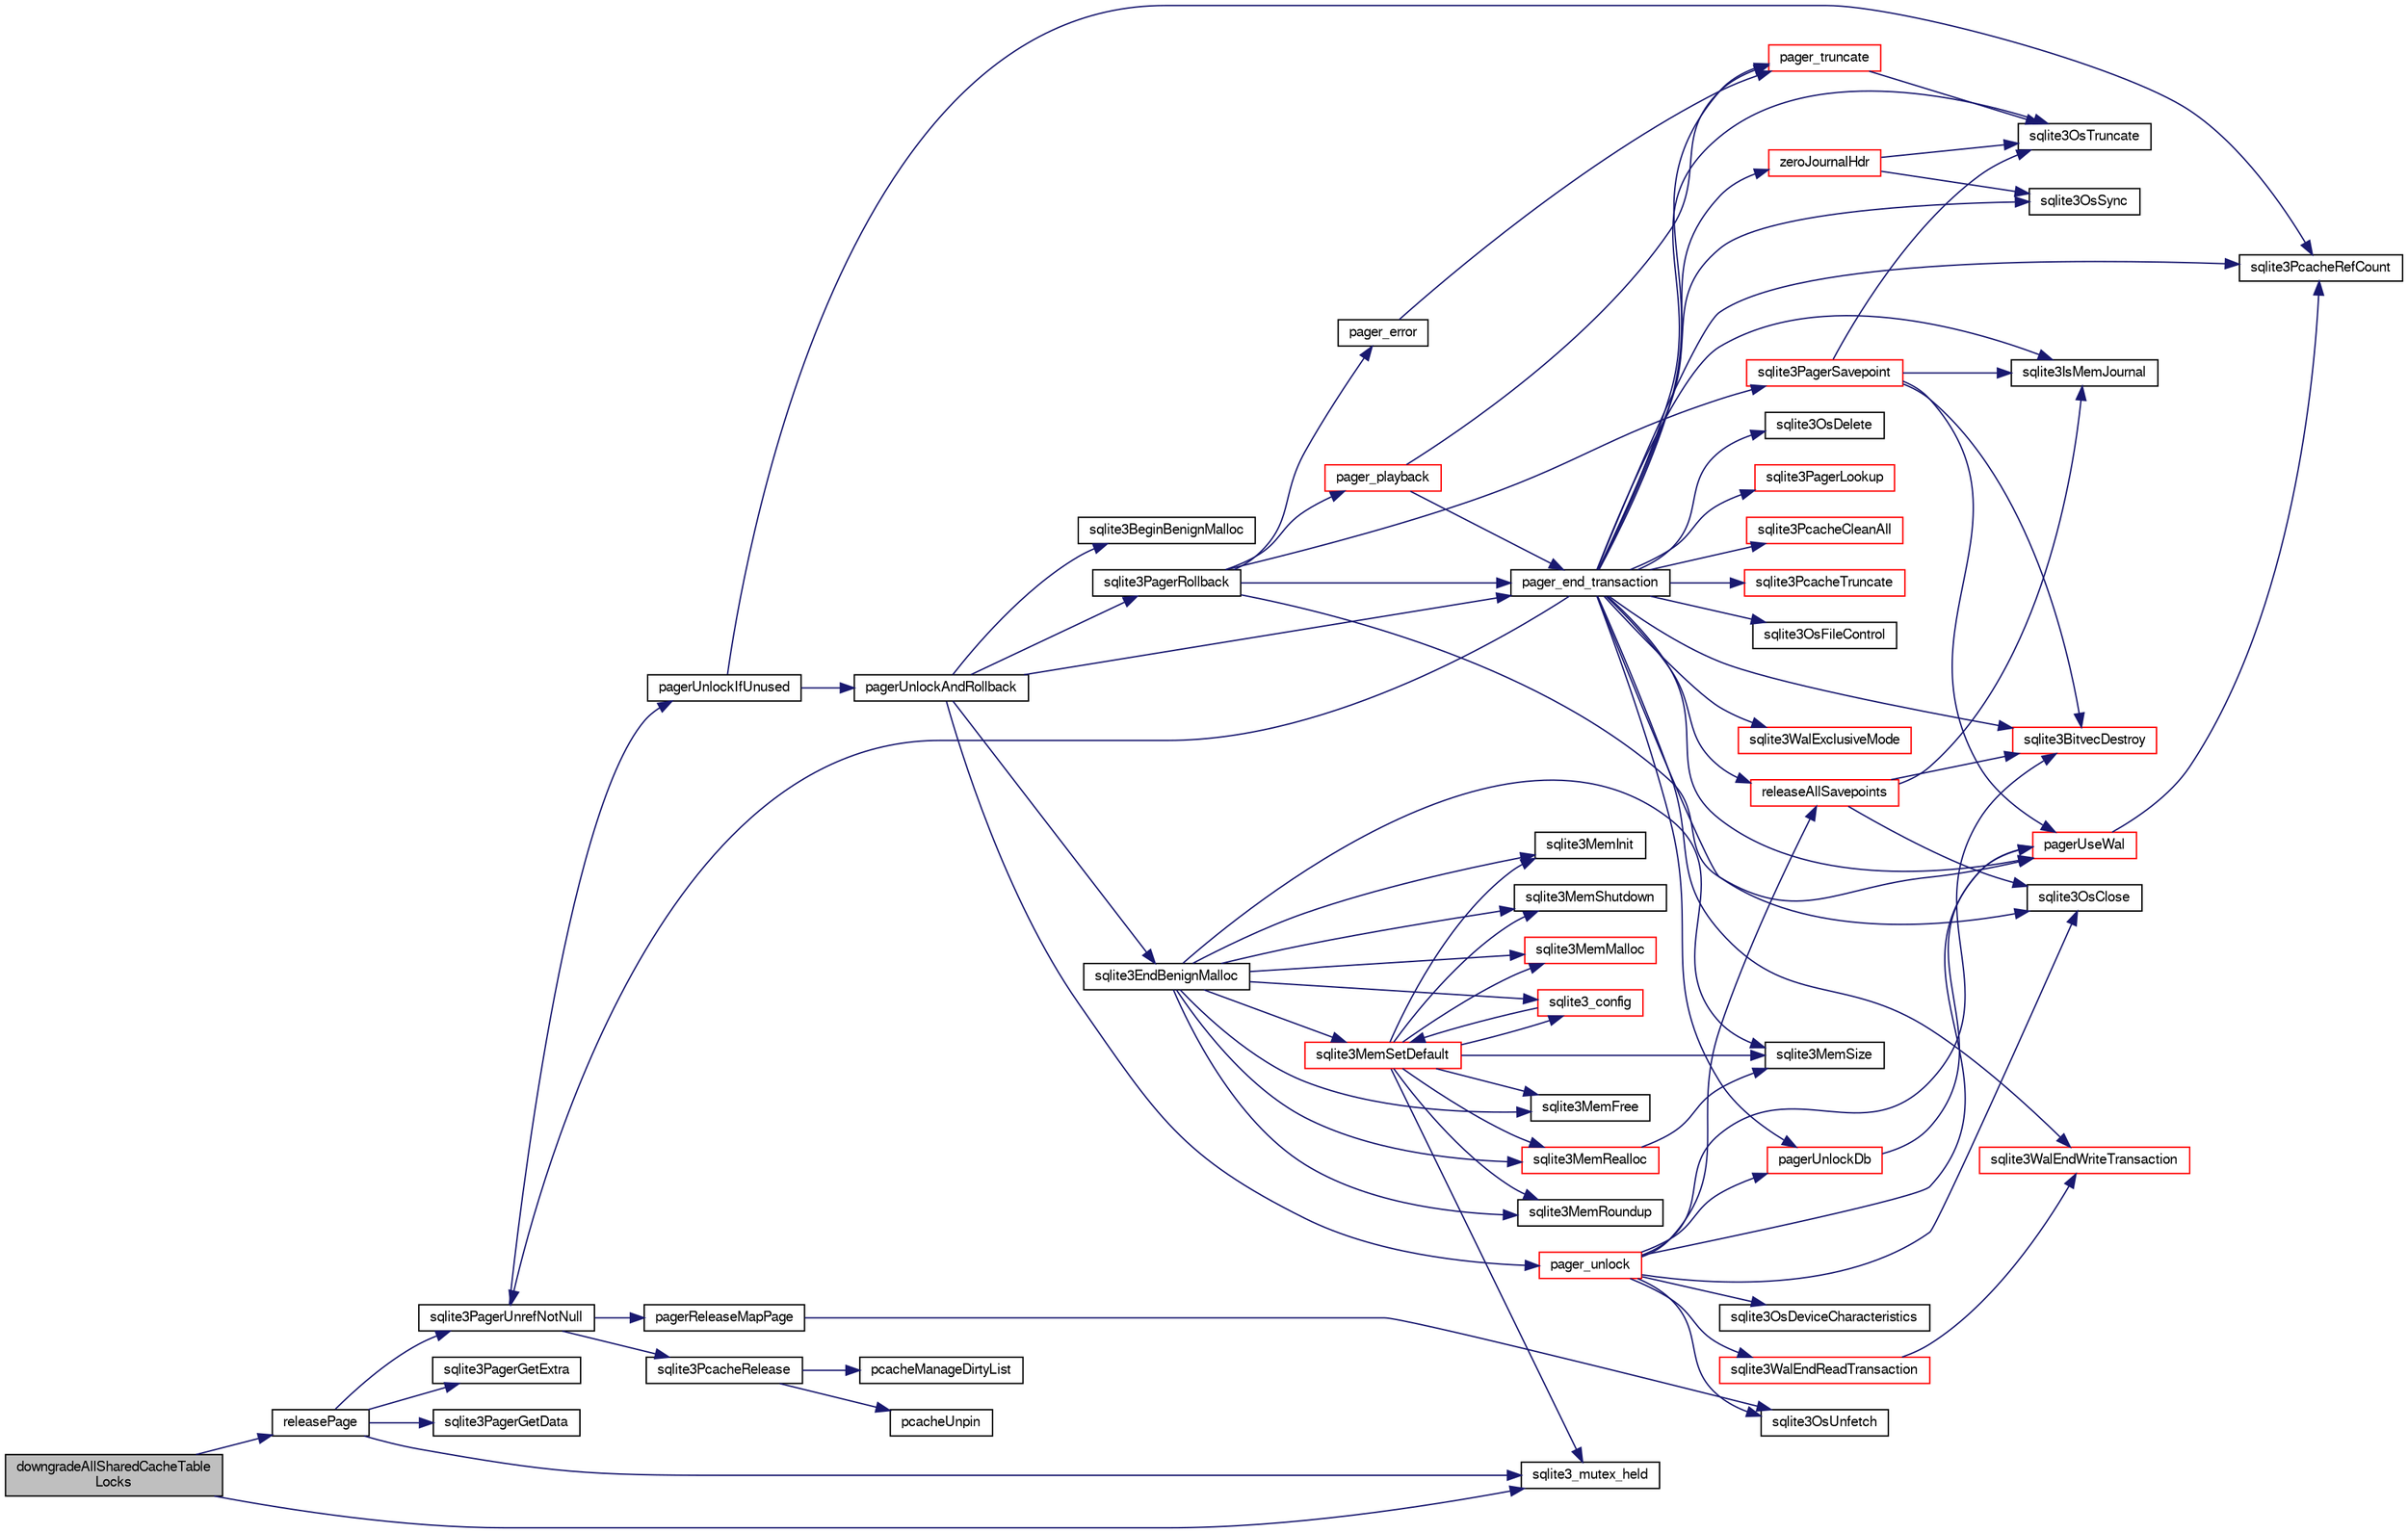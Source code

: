 digraph "downgradeAllSharedCacheTableLocks"
{
  edge [fontname="FreeSans",fontsize="10",labelfontname="FreeSans",labelfontsize="10"];
  node [fontname="FreeSans",fontsize="10",shape=record];
  rankdir="LR";
  Node91023 [label="downgradeAllSharedCacheTable\lLocks",height=0.2,width=0.4,color="black", fillcolor="grey75", style="filled", fontcolor="black"];
  Node91023 -> Node91024 [color="midnightblue",fontsize="10",style="solid",fontname="FreeSans"];
  Node91024 [label="releasePage",height=0.2,width=0.4,color="black", fillcolor="white", style="filled",URL="$sqlite3_8c.html#a92c6fb14f9bcf117440c35116c26d6c4"];
  Node91024 -> Node91025 [color="midnightblue",fontsize="10",style="solid",fontname="FreeSans"];
  Node91025 [label="sqlite3PagerGetExtra",height=0.2,width=0.4,color="black", fillcolor="white", style="filled",URL="$sqlite3_8c.html#a48e879a6d20f06f27390973ab8d59bd7"];
  Node91024 -> Node91026 [color="midnightblue",fontsize="10",style="solid",fontname="FreeSans"];
  Node91026 [label="sqlite3PagerGetData",height=0.2,width=0.4,color="black", fillcolor="white", style="filled",URL="$sqlite3_8c.html#a9dd340e56fb4b7fad4df339595b8d8a2"];
  Node91024 -> Node91027 [color="midnightblue",fontsize="10",style="solid",fontname="FreeSans"];
  Node91027 [label="sqlite3_mutex_held",height=0.2,width=0.4,color="black", fillcolor="white", style="filled",URL="$sqlite3_8c.html#acf77da68932b6bc163c5e68547ecc3e7"];
  Node91024 -> Node91028 [color="midnightblue",fontsize="10",style="solid",fontname="FreeSans"];
  Node91028 [label="sqlite3PagerUnrefNotNull",height=0.2,width=0.4,color="black", fillcolor="white", style="filled",URL="$sqlite3_8c.html#a4b314f96f09f5c68c94672e420e31ab9"];
  Node91028 -> Node91029 [color="midnightblue",fontsize="10",style="solid",fontname="FreeSans"];
  Node91029 [label="pagerReleaseMapPage",height=0.2,width=0.4,color="black", fillcolor="white", style="filled",URL="$sqlite3_8c.html#aefa288f9febba49488ab634f8b0d5f6d"];
  Node91029 -> Node91030 [color="midnightblue",fontsize="10",style="solid",fontname="FreeSans"];
  Node91030 [label="sqlite3OsUnfetch",height=0.2,width=0.4,color="black", fillcolor="white", style="filled",URL="$sqlite3_8c.html#abc0da72cb8b8989cf8708b572fe5fef4"];
  Node91028 -> Node91031 [color="midnightblue",fontsize="10",style="solid",fontname="FreeSans"];
  Node91031 [label="sqlite3PcacheRelease",height=0.2,width=0.4,color="black", fillcolor="white", style="filled",URL="$sqlite3_8c.html#ad07fc7a8130ad1e77861f345084b1b83"];
  Node91031 -> Node91032 [color="midnightblue",fontsize="10",style="solid",fontname="FreeSans"];
  Node91032 [label="pcacheUnpin",height=0.2,width=0.4,color="black", fillcolor="white", style="filled",URL="$sqlite3_8c.html#a76530dde0f26366c0614d713daf9859c"];
  Node91031 -> Node91033 [color="midnightblue",fontsize="10",style="solid",fontname="FreeSans"];
  Node91033 [label="pcacheManageDirtyList",height=0.2,width=0.4,color="black", fillcolor="white", style="filled",URL="$sqlite3_8c.html#aae9bc2ddff700c30e5f9c80d531d6acc"];
  Node91028 -> Node91034 [color="midnightblue",fontsize="10",style="solid",fontname="FreeSans"];
  Node91034 [label="pagerUnlockIfUnused",height=0.2,width=0.4,color="black", fillcolor="white", style="filled",URL="$sqlite3_8c.html#abf547f4276efb6f10262f7fde1e4d065"];
  Node91034 -> Node91035 [color="midnightblue",fontsize="10",style="solid",fontname="FreeSans"];
  Node91035 [label="sqlite3PcacheRefCount",height=0.2,width=0.4,color="black", fillcolor="white", style="filled",URL="$sqlite3_8c.html#adee2536d23ec9628e0883ccab03b3429"];
  Node91034 -> Node91036 [color="midnightblue",fontsize="10",style="solid",fontname="FreeSans"];
  Node91036 [label="pagerUnlockAndRollback",height=0.2,width=0.4,color="black", fillcolor="white", style="filled",URL="$sqlite3_8c.html#a02d96b7bf62c3b13ba905d168914518c"];
  Node91036 -> Node91037 [color="midnightblue",fontsize="10",style="solid",fontname="FreeSans"];
  Node91037 [label="sqlite3BeginBenignMalloc",height=0.2,width=0.4,color="black", fillcolor="white", style="filled",URL="$sqlite3_8c.html#a3344c0e2b1b6df701a1cb326602fac14"];
  Node91036 -> Node91038 [color="midnightblue",fontsize="10",style="solid",fontname="FreeSans"];
  Node91038 [label="sqlite3PagerRollback",height=0.2,width=0.4,color="black", fillcolor="white", style="filled",URL="$sqlite3_8c.html#afdd2ecbb97b7a716892ff6bd10c7dfd0"];
  Node91038 -> Node91039 [color="midnightblue",fontsize="10",style="solid",fontname="FreeSans"];
  Node91039 [label="pagerUseWal",height=0.2,width=0.4,color="red", fillcolor="white", style="filled",URL="$sqlite3_8c.html#a31def80bfe1de9284d635ba190a5eb68"];
  Node91039 -> Node91035 [color="midnightblue",fontsize="10",style="solid",fontname="FreeSans"];
  Node91038 -> Node91320 [color="midnightblue",fontsize="10",style="solid",fontname="FreeSans"];
  Node91320 [label="sqlite3PagerSavepoint",height=0.2,width=0.4,color="red", fillcolor="white", style="filled",URL="$sqlite3_8c.html#a8b5f1920b6a8b564a47e243868f2c8d4"];
  Node91320 -> Node91321 [color="midnightblue",fontsize="10",style="solid",fontname="FreeSans"];
  Node91321 [label="sqlite3BitvecDestroy",height=0.2,width=0.4,color="red", fillcolor="white", style="filled",URL="$sqlite3_8c.html#ab732400d8022b48df1b7b3ee41be045d"];
  Node91320 -> Node91322 [color="midnightblue",fontsize="10",style="solid",fontname="FreeSans"];
  Node91322 [label="sqlite3IsMemJournal",height=0.2,width=0.4,color="black", fillcolor="white", style="filled",URL="$sqlite3_8c.html#a237bb8682b84ed24be164d4c57465182"];
  Node91320 -> Node91323 [color="midnightblue",fontsize="10",style="solid",fontname="FreeSans"];
  Node91323 [label="sqlite3OsTruncate",height=0.2,width=0.4,color="black", fillcolor="white", style="filled",URL="$sqlite3_8c.html#ab14e17fc93b09d52b42c433c47eb3b68"];
  Node91320 -> Node91039 [color="midnightblue",fontsize="10",style="solid",fontname="FreeSans"];
  Node91038 -> Node91414 [color="midnightblue",fontsize="10",style="solid",fontname="FreeSans"];
  Node91414 [label="pager_end_transaction",height=0.2,width=0.4,color="black", fillcolor="white", style="filled",URL="$sqlite3_8c.html#a0814e2cfab386b1e3ba74528870339fe"];
  Node91414 -> Node91415 [color="midnightblue",fontsize="10",style="solid",fontname="FreeSans"];
  Node91415 [label="releaseAllSavepoints",height=0.2,width=0.4,color="red", fillcolor="white", style="filled",URL="$sqlite3_8c.html#ac0ec06e81b223a42295bd1a0182b1609"];
  Node91415 -> Node91321 [color="midnightblue",fontsize="10",style="solid",fontname="FreeSans"];
  Node91415 -> Node91322 [color="midnightblue",fontsize="10",style="solid",fontname="FreeSans"];
  Node91415 -> Node91416 [color="midnightblue",fontsize="10",style="solid",fontname="FreeSans"];
  Node91416 [label="sqlite3OsClose",height=0.2,width=0.4,color="black", fillcolor="white", style="filled",URL="$sqlite3_8c.html#aa5f0aeb27273a57c0523deaf48997533"];
  Node91414 -> Node91039 [color="midnightblue",fontsize="10",style="solid",fontname="FreeSans"];
  Node91414 -> Node91322 [color="midnightblue",fontsize="10",style="solid",fontname="FreeSans"];
  Node91414 -> Node91416 [color="midnightblue",fontsize="10",style="solid",fontname="FreeSans"];
  Node91414 -> Node91323 [color="midnightblue",fontsize="10",style="solid",fontname="FreeSans"];
  Node91414 -> Node91417 [color="midnightblue",fontsize="10",style="solid",fontname="FreeSans"];
  Node91417 [label="sqlite3OsSync",height=0.2,width=0.4,color="black", fillcolor="white", style="filled",URL="$sqlite3_8c.html#a3f01629ca3b49854944cecdd14dc3358"];
  Node91414 -> Node91418 [color="midnightblue",fontsize="10",style="solid",fontname="FreeSans"];
  Node91418 [label="zeroJournalHdr",height=0.2,width=0.4,color="red", fillcolor="white", style="filled",URL="$sqlite3_8c.html#a6e1592949a5e668f43f0ff5f5d08fe10"];
  Node91418 -> Node91323 [color="midnightblue",fontsize="10",style="solid",fontname="FreeSans"];
  Node91418 -> Node91417 [color="midnightblue",fontsize="10",style="solid",fontname="FreeSans"];
  Node91414 -> Node91419 [color="midnightblue",fontsize="10",style="solid",fontname="FreeSans"];
  Node91419 [label="sqlite3OsDelete",height=0.2,width=0.4,color="black", fillcolor="white", style="filled",URL="$sqlite3_8c.html#a576c2e542e46ddee19d10e75337039c0"];
  Node91414 -> Node91035 [color="midnightblue",fontsize="10",style="solid",fontname="FreeSans"];
  Node91414 -> Node91339 [color="midnightblue",fontsize="10",style="solid",fontname="FreeSans"];
  Node91339 [label="sqlite3PagerLookup",height=0.2,width=0.4,color="red", fillcolor="white", style="filled",URL="$sqlite3_8c.html#a1252ec03814f64eed236cfb21094cafd"];
  Node91414 -> Node91028 [color="midnightblue",fontsize="10",style="solid",fontname="FreeSans"];
  Node91414 -> Node91321 [color="midnightblue",fontsize="10",style="solid",fontname="FreeSans"];
  Node91414 -> Node91420 [color="midnightblue",fontsize="10",style="solid",fontname="FreeSans"];
  Node91420 [label="sqlite3PcacheCleanAll",height=0.2,width=0.4,color="red", fillcolor="white", style="filled",URL="$sqlite3_8c.html#a65aa4d4f73373a161a96fafe219b86a7"];
  Node91414 -> Node91378 [color="midnightblue",fontsize="10",style="solid",fontname="FreeSans"];
  Node91378 [label="sqlite3PcacheTruncate",height=0.2,width=0.4,color="red", fillcolor="white", style="filled",URL="$sqlite3_8c.html#aa25da46a83609c408a14977a087af782"];
  Node91414 -> Node91421 [color="midnightblue",fontsize="10",style="solid",fontname="FreeSans"];
  Node91421 [label="sqlite3WalEndWriteTransaction",height=0.2,width=0.4,color="red", fillcolor="white", style="filled",URL="$sqlite3_8c.html#a0ae58a14b40600fb21130cc4d595acc9"];
  Node91414 -> Node91424 [color="midnightblue",fontsize="10",style="solid",fontname="FreeSans"];
  Node91424 [label="pager_truncate",height=0.2,width=0.4,color="red", fillcolor="white", style="filled",URL="$sqlite3_8c.html#aa0700caa408442673a3ede3bb04b1f0b"];
  Node91424 -> Node91323 [color="midnightblue",fontsize="10",style="solid",fontname="FreeSans"];
  Node91414 -> Node91392 [color="midnightblue",fontsize="10",style="solid",fontname="FreeSans"];
  Node91392 [label="sqlite3OsFileControl",height=0.2,width=0.4,color="black", fillcolor="white", style="filled",URL="$sqlite3_8c.html#aa8dad928f8e52b454c6d82bd2fe5c3fc"];
  Node91414 -> Node91425 [color="midnightblue",fontsize="10",style="solid",fontname="FreeSans"];
  Node91425 [label="sqlite3WalExclusiveMode",height=0.2,width=0.4,color="red", fillcolor="white", style="filled",URL="$sqlite3_8c.html#a1ca342ad565c5ae8dd3685e3aa0b731e"];
  Node91414 -> Node91428 [color="midnightblue",fontsize="10",style="solid",fontname="FreeSans"];
  Node91428 [label="pagerUnlockDb",height=0.2,width=0.4,color="red", fillcolor="white", style="filled",URL="$sqlite3_8c.html#a8ac54f19421c76b5045a40b42d282c32"];
  Node91428 -> Node91039 [color="midnightblue",fontsize="10",style="solid",fontname="FreeSans"];
  Node91038 -> Node91430 [color="midnightblue",fontsize="10",style="solid",fontname="FreeSans"];
  Node91430 [label="pager_playback",height=0.2,width=0.4,color="red", fillcolor="white", style="filled",URL="$sqlite3_8c.html#a9d9a750a9fc76eb4b668c8a16b164a65"];
  Node91430 -> Node91424 [color="midnightblue",fontsize="10",style="solid",fontname="FreeSans"];
  Node91430 -> Node91414 [color="midnightblue",fontsize="10",style="solid",fontname="FreeSans"];
  Node91038 -> Node91438 [color="midnightblue",fontsize="10",style="solid",fontname="FreeSans"];
  Node91438 [label="pager_error",height=0.2,width=0.4,color="black", fillcolor="white", style="filled",URL="$sqlite3_8c.html#ac15e13c61047b37098e21115614ddd22"];
  Node91438 -> Node91424 [color="midnightblue",fontsize="10",style="solid",fontname="FreeSans"];
  Node91036 -> Node91114 [color="midnightblue",fontsize="10",style="solid",fontname="FreeSans"];
  Node91114 [label="sqlite3EndBenignMalloc",height=0.2,width=0.4,color="black", fillcolor="white", style="filled",URL="$sqlite3_8c.html#a4582127cc64d483dc66c7acf9d8d8fbb"];
  Node91114 -> Node91089 [color="midnightblue",fontsize="10",style="solid",fontname="FreeSans"];
  Node91089 [label="sqlite3MemMalloc",height=0.2,width=0.4,color="red", fillcolor="white", style="filled",URL="$sqlite3_8c.html#a53157f1a669f949332f44ca9f15c0a43"];
  Node91114 -> Node91094 [color="midnightblue",fontsize="10",style="solid",fontname="FreeSans"];
  Node91094 [label="sqlite3MemFree",height=0.2,width=0.4,color="black", fillcolor="white", style="filled",URL="$sqlite3_8c.html#a4198492989c7a427e3d704c06058850a"];
  Node91114 -> Node91095 [color="midnightblue",fontsize="10",style="solid",fontname="FreeSans"];
  Node91095 [label="sqlite3MemRealloc",height=0.2,width=0.4,color="red", fillcolor="white", style="filled",URL="$sqlite3_8c.html#addd043cc5742c3b0cf536763cd4e6948"];
  Node91095 -> Node91096 [color="midnightblue",fontsize="10",style="solid",fontname="FreeSans"];
  Node91096 [label="sqlite3MemSize",height=0.2,width=0.4,color="black", fillcolor="white", style="filled",URL="$sqlite3_8c.html#a564962938d56643e999de431c190f937"];
  Node91114 -> Node91096 [color="midnightblue",fontsize="10",style="solid",fontname="FreeSans"];
  Node91114 -> Node91097 [color="midnightblue",fontsize="10",style="solid",fontname="FreeSans"];
  Node91097 [label="sqlite3MemRoundup",height=0.2,width=0.4,color="black", fillcolor="white", style="filled",URL="$sqlite3_8c.html#ac9d66a2d2d224dfafcf6a49d48436ddc"];
  Node91114 -> Node91098 [color="midnightblue",fontsize="10",style="solid",fontname="FreeSans"];
  Node91098 [label="sqlite3MemInit",height=0.2,width=0.4,color="black", fillcolor="white", style="filled",URL="$sqlite3_8c.html#a1ec61c1becf036ba7fcb571ae51300af"];
  Node91114 -> Node91099 [color="midnightblue",fontsize="10",style="solid",fontname="FreeSans"];
  Node91099 [label="sqlite3MemShutdown",height=0.2,width=0.4,color="black", fillcolor="white", style="filled",URL="$sqlite3_8c.html#a934531b3f7c4743196f453ce6db028dc"];
  Node91114 -> Node91088 [color="midnightblue",fontsize="10",style="solid",fontname="FreeSans"];
  Node91088 [label="sqlite3MemSetDefault",height=0.2,width=0.4,color="red", fillcolor="white", style="filled",URL="$sqlite3_8c.html#a162fbfd727e92c5f8f72625b5ff62549"];
  Node91088 -> Node91089 [color="midnightblue",fontsize="10",style="solid",fontname="FreeSans"];
  Node91088 -> Node91094 [color="midnightblue",fontsize="10",style="solid",fontname="FreeSans"];
  Node91088 -> Node91095 [color="midnightblue",fontsize="10",style="solid",fontname="FreeSans"];
  Node91088 -> Node91096 [color="midnightblue",fontsize="10",style="solid",fontname="FreeSans"];
  Node91088 -> Node91097 [color="midnightblue",fontsize="10",style="solid",fontname="FreeSans"];
  Node91088 -> Node91098 [color="midnightblue",fontsize="10",style="solid",fontname="FreeSans"];
  Node91088 -> Node91099 [color="midnightblue",fontsize="10",style="solid",fontname="FreeSans"];
  Node91088 -> Node91100 [color="midnightblue",fontsize="10",style="solid",fontname="FreeSans"];
  Node91100 [label="sqlite3_config",height=0.2,width=0.4,color="red", fillcolor="white", style="filled",URL="$sqlite3_8c.html#a74ad420b6f26bc06a04ff6ecec8a8c91"];
  Node91100 -> Node91088 [color="midnightblue",fontsize="10",style="solid",fontname="FreeSans"];
  Node91088 -> Node91027 [color="midnightblue",fontsize="10",style="solid",fontname="FreeSans"];
  Node91114 -> Node91100 [color="midnightblue",fontsize="10",style="solid",fontname="FreeSans"];
  Node91036 -> Node91414 [color="midnightblue",fontsize="10",style="solid",fontname="FreeSans"];
  Node91036 -> Node91439 [color="midnightblue",fontsize="10",style="solid",fontname="FreeSans"];
  Node91439 [label="pager_unlock",height=0.2,width=0.4,color="red", fillcolor="white", style="filled",URL="$sqlite3_8c.html#a5b54bd09bd76fa68eb6310fbf9bbaf20"];
  Node91439 -> Node91321 [color="midnightblue",fontsize="10",style="solid",fontname="FreeSans"];
  Node91439 -> Node91415 [color="midnightblue",fontsize="10",style="solid",fontname="FreeSans"];
  Node91439 -> Node91039 [color="midnightblue",fontsize="10",style="solid",fontname="FreeSans"];
  Node91439 -> Node91440 [color="midnightblue",fontsize="10",style="solid",fontname="FreeSans"];
  Node91440 [label="sqlite3WalEndReadTransaction",height=0.2,width=0.4,color="red", fillcolor="white", style="filled",URL="$sqlite3_8c.html#a2d0ec4393370b11b4db7d9836d38eb40"];
  Node91440 -> Node91421 [color="midnightblue",fontsize="10",style="solid",fontname="FreeSans"];
  Node91439 -> Node91396 [color="midnightblue",fontsize="10",style="solid",fontname="FreeSans"];
  Node91396 [label="sqlite3OsDeviceCharacteristics",height=0.2,width=0.4,color="black", fillcolor="white", style="filled",URL="$sqlite3_8c.html#a251e030ce1bd2e552bc2dd66b1ac36d0"];
  Node91439 -> Node91416 [color="midnightblue",fontsize="10",style="solid",fontname="FreeSans"];
  Node91439 -> Node91428 [color="midnightblue",fontsize="10",style="solid",fontname="FreeSans"];
  Node91439 -> Node91030 [color="midnightblue",fontsize="10",style="solid",fontname="FreeSans"];
  Node91023 -> Node91027 [color="midnightblue",fontsize="10",style="solid",fontname="FreeSans"];
}
